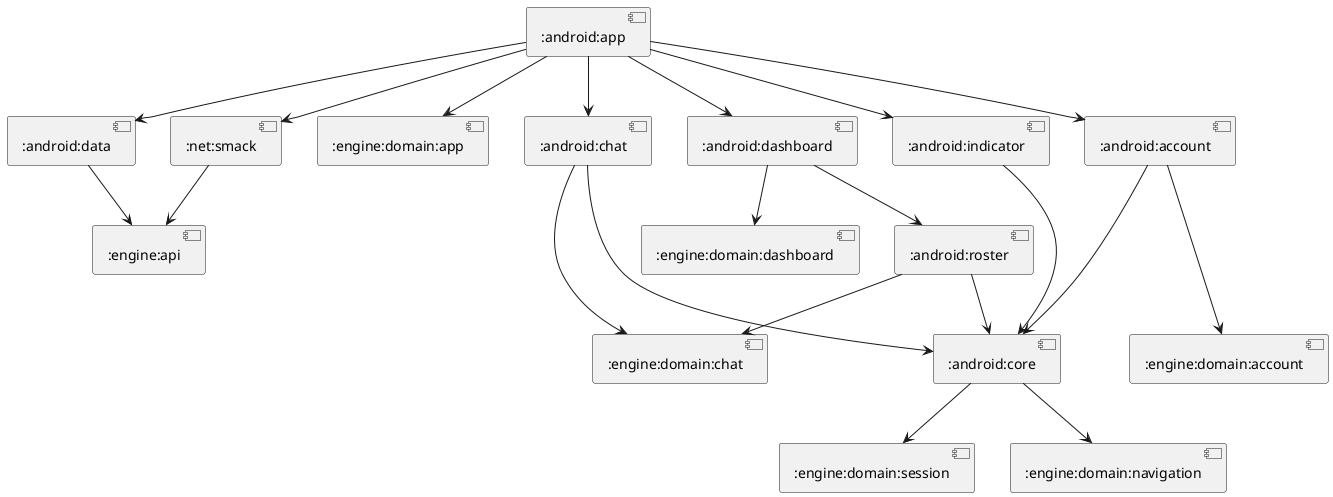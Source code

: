 @startuml

[:net:smack] --> [:engine:api]

[:android:app] --> [:engine:domain:app]
[:android:app] --> [:net:smack]
[:android:app] --> [:android:data]
[:android:app] --> [:android:dashboard]
[:android:app] --> [:android:chat]
[:android:app] --> [:android:account]
[:android:app] --> [:android:indicator]

[:android:account] --> [:android:core]
[:android:account] ---> [:engine:domain:account]

[:android:chat] ---> [:android:core]
[:android:chat] --> [:engine:domain:chat]

[:android:dashboard] --> [:android:roster]
[:android:dashboard] --> [:engine:domain:dashboard]

[:android:roster] --> [:android:core]
[:android:roster] --> [:engine:domain:chat]

[:android:indicator] ---> [:android:core]

[:android:core] --> [:engine:domain:session]
[:android:core] --> [:engine:domain:navigation]

[:android:data] --> [:engine:api]



@enduml
